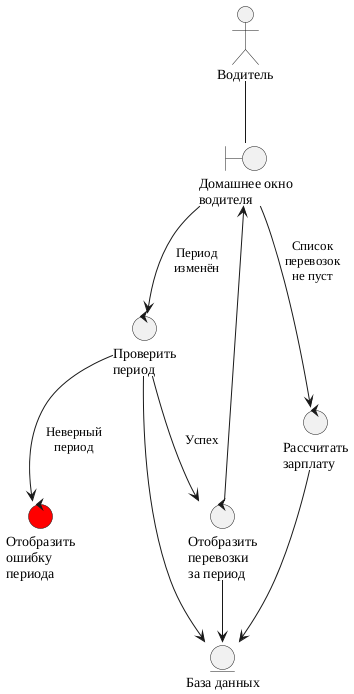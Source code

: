 @startuml
skinparam defaultFontName Liberation Serif

actor "Водитель" as driver

entity "База данных" as db 

boundary "Домашнее окно\nводителя" as w_home

control "Проверить\nпериод" as check_period
control "Отобразить\nперевозки\nза период" as dt_period
control "Отобразить\nошибку\nпериода" as derr_period #red
control "Рассчитать\nзарплату" as calc_salary

' =============================================================================

driver -- w_home

w_home --> check_period : "Период\nизменён"
check_period --> derr_period : "Неверный\nпериод"
check_period --> dt_period : "Успех"
w_home --> calc_salary : "Список\nперевозок\nне пуст"
dt_period --> w_home

dt_period --> db
check_period --> db
calc_salary --> db

@enduml
